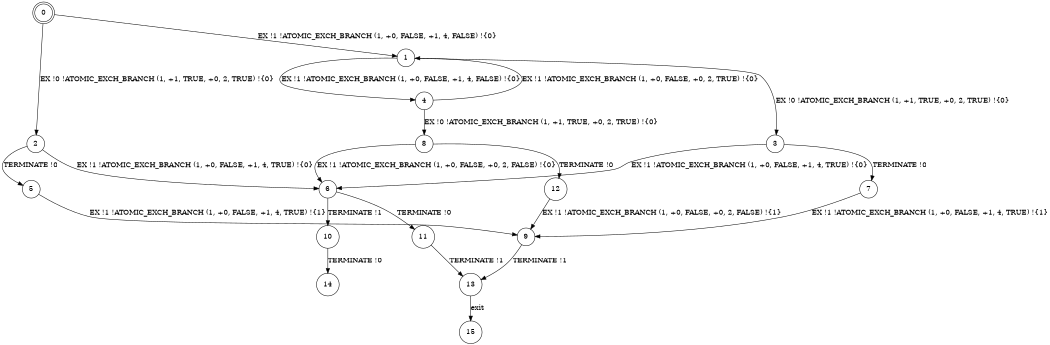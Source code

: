 digraph BCG {
size = "7, 10.5";
center = TRUE;
node [shape = circle];
0 [peripheries = 2];
0 -> 1 [label = "EX !1 !ATOMIC_EXCH_BRANCH (1, +0, FALSE, +1, 4, FALSE) !{0}"];
0 -> 2 [label = "EX !0 !ATOMIC_EXCH_BRANCH (1, +1, TRUE, +0, 2, TRUE) !{0}"];
1 -> 3 [label = "EX !0 !ATOMIC_EXCH_BRANCH (1, +1, TRUE, +0, 2, TRUE) !{0}"];
1 -> 4 [label = "EX !1 !ATOMIC_EXCH_BRANCH (1, +0, FALSE, +1, 4, FALSE) !{0}"];
2 -> 5 [label = "TERMINATE !0"];
2 -> 6 [label = "EX !1 !ATOMIC_EXCH_BRANCH (1, +0, FALSE, +1, 4, TRUE) !{0}"];
3 -> 7 [label = "TERMINATE !0"];
3 -> 6 [label = "EX !1 !ATOMIC_EXCH_BRANCH (1, +0, FALSE, +1, 4, TRUE) !{0}"];
4 -> 8 [label = "EX !0 !ATOMIC_EXCH_BRANCH (1, +1, TRUE, +0, 2, TRUE) !{0}"];
4 -> 1 [label = "EX !1 !ATOMIC_EXCH_BRANCH (1, +0, FALSE, +0, 2, TRUE) !{0}"];
5 -> 9 [label = "EX !1 !ATOMIC_EXCH_BRANCH (1, +0, FALSE, +1, 4, TRUE) !{1}"];
6 -> 10 [label = "TERMINATE !1"];
6 -> 11 [label = "TERMINATE !0"];
7 -> 9 [label = "EX !1 !ATOMIC_EXCH_BRANCH (1, +0, FALSE, +1, 4, TRUE) !{1}"];
8 -> 12 [label = "TERMINATE !0"];
8 -> 6 [label = "EX !1 !ATOMIC_EXCH_BRANCH (1, +0, FALSE, +0, 2, FALSE) !{0}"];
9 -> 13 [label = "TERMINATE !1"];
10 -> 14 [label = "TERMINATE !0"];
11 -> 13 [label = "TERMINATE !1"];
12 -> 9 [label = "EX !1 !ATOMIC_EXCH_BRANCH (1, +0, FALSE, +0, 2, FALSE) !{1}"];
13 -> 15 [label = "exit"];
}
